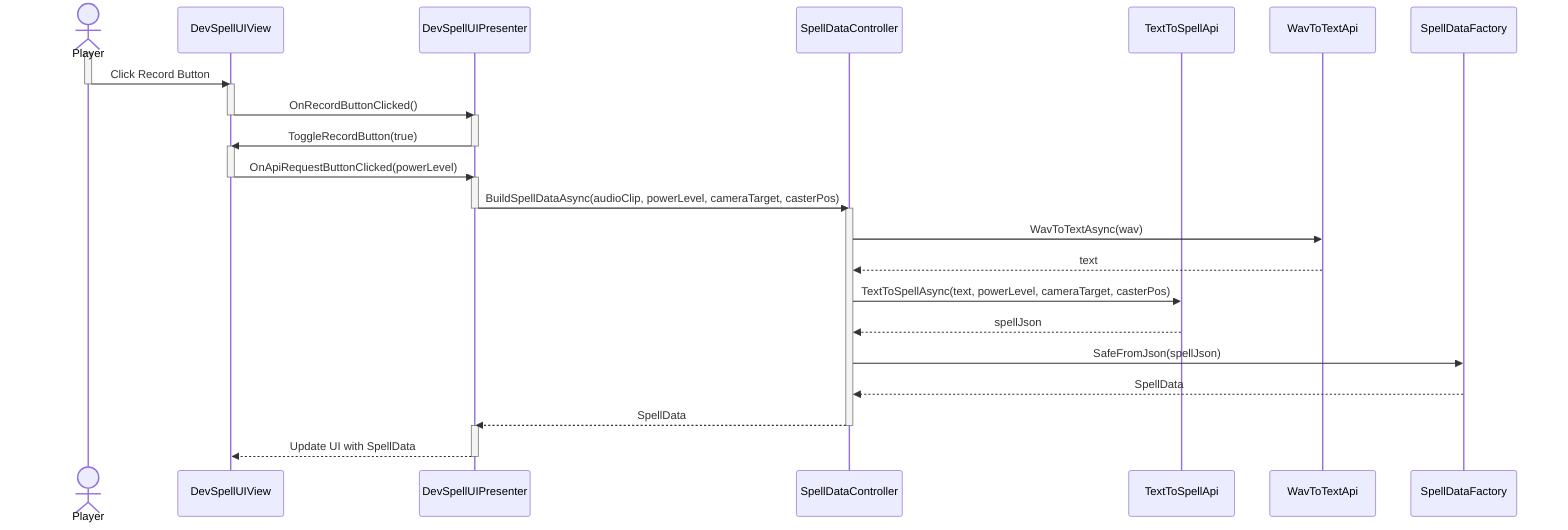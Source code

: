 ﻿sequenceDiagram
    actor Player
    participant DevSpellUIView
    participant DevSpellUIPresenter
    participant SpellDataController
    participant TextToSpellApi
    participant WavToTextApi
    participant SpellDataFactory

    activate Player
    Player->>DevSpellUIView: Click Record Button
    deactivate Player

    activate DevSpellUIView
    DevSpellUIView->>DevSpellUIPresenter: OnRecordButtonClicked()
    deactivate DevSpellUIView

    activate DevSpellUIPresenter
    DevSpellUIPresenter->>DevSpellUIView: ToggleRecordButton(true)
    deactivate DevSpellUIPresenter

    activate DevSpellUIView
    DevSpellUIView->>DevSpellUIPresenter: OnApiRequestButtonClicked(powerLevel)
    deactivate DevSpellUIView

    activate DevSpellUIPresenter
    DevSpellUIPresenter->>SpellDataController: BuildSpellDataAsync(audioClip, powerLevel, cameraTarget, casterPos)
    deactivate DevSpellUIPresenter

    activate SpellDataController
    SpellDataController->>WavToTextApi: WavToTextAsync(wav)
    WavToTextApi-->>SpellDataController: text

    SpellDataController->>TextToSpellApi: TextToSpellAsync(text, powerLevel, cameraTarget, casterPos)
    TextToSpellApi-->>SpellDataController: spellJson

    SpellDataController->>SpellDataFactory: SafeFromJson(spellJson)
    SpellDataFactory-->>SpellDataController: SpellData
    SpellDataController-->>DevSpellUIPresenter: SpellData
    deactivate SpellDataController

    activate DevSpellUIPresenter
    DevSpellUIPresenter-->>DevSpellUIView: Update UI with SpellData
    deactivate DevSpellUIPresenter